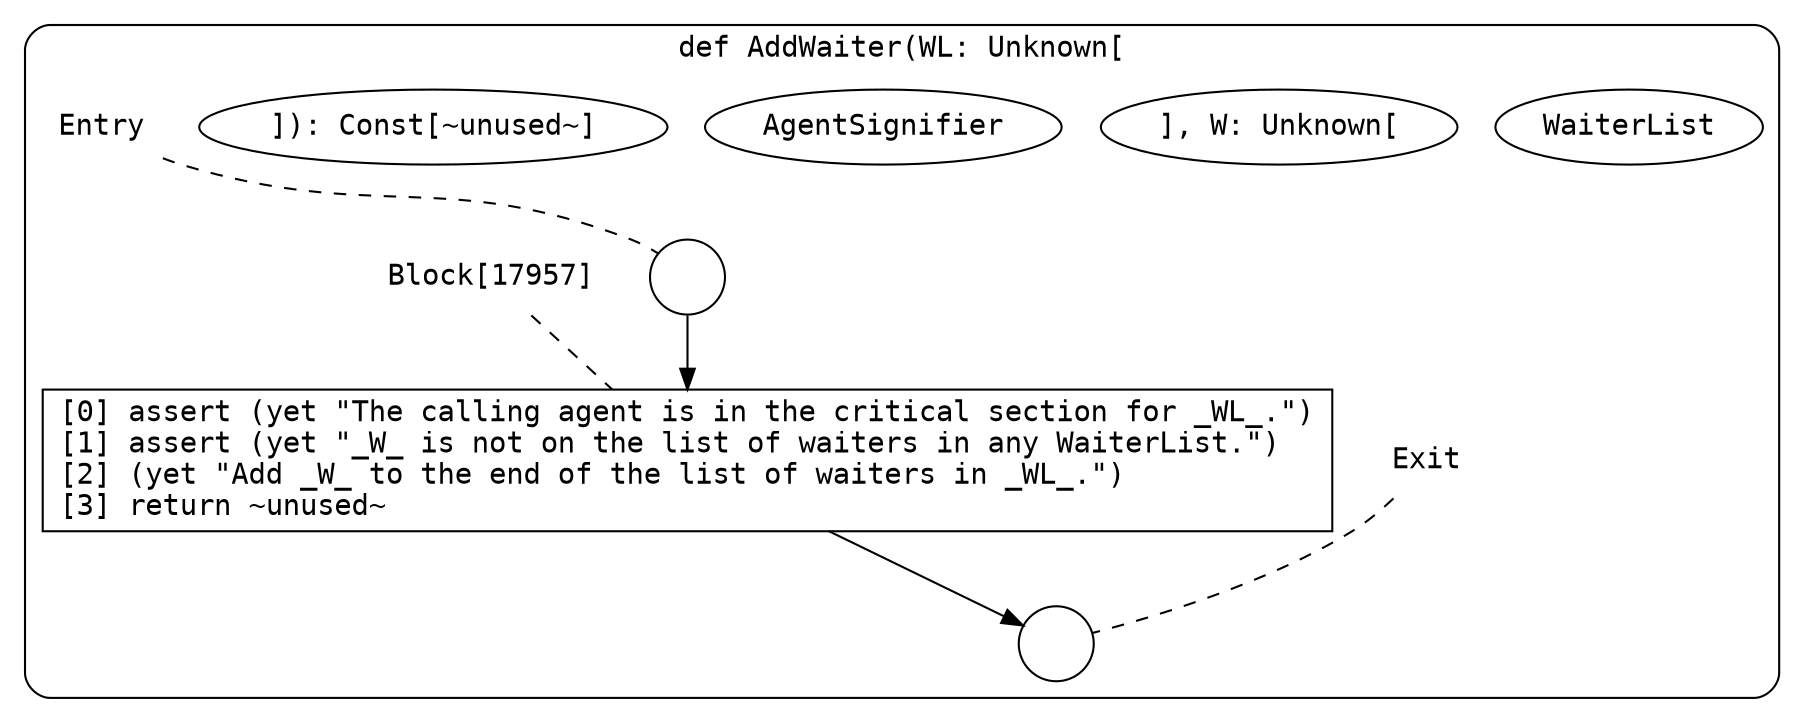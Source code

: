 digraph {
  graph [fontname = "Consolas"]
  node [fontname = "Consolas"]
  edge [fontname = "Consolas"]
  subgraph cluster2525 {
    label = "def AddWaiter(WL: Unknown["WaiterList"], W: Unknown["AgentSignifier"]): Const[~unused~]"
    style = rounded
    cluster2525_entry_name [shape=none, label=<<font color="black">Entry</font>>]
    cluster2525_entry_name -> cluster2525_entry [arrowhead=none, color="black", style=dashed]
    cluster2525_entry [shape=circle label=" " color="black" fillcolor="white" style=filled]
    cluster2525_entry -> node17957 [color="black"]
    cluster2525_exit_name [shape=none, label=<<font color="black">Exit</font>>]
    cluster2525_exit_name -> cluster2525_exit [arrowhead=none, color="black", style=dashed]
    cluster2525_exit [shape=circle label=" " color="black" fillcolor="white" style=filled]
    node17957_name [shape=none, label=<<font color="black">Block[17957]</font>>]
    node17957_name -> node17957 [arrowhead=none, color="black", style=dashed]
    node17957 [shape=box, label=<<font color="black">[0] assert (yet &quot;The calling agent is in the critical section for _WL_.&quot;)<BR ALIGN="LEFT"/>[1] assert (yet &quot;_W_ is not on the list of waiters in any WaiterList.&quot;)<BR ALIGN="LEFT"/>[2] (yet &quot;Add _W_ to the end of the list of waiters in _WL_.&quot;)<BR ALIGN="LEFT"/>[3] return ~unused~<BR ALIGN="LEFT"/></font>> color="black" fillcolor="white", style=filled]
    node17957 -> cluster2525_exit [color="black"]
  }
}
